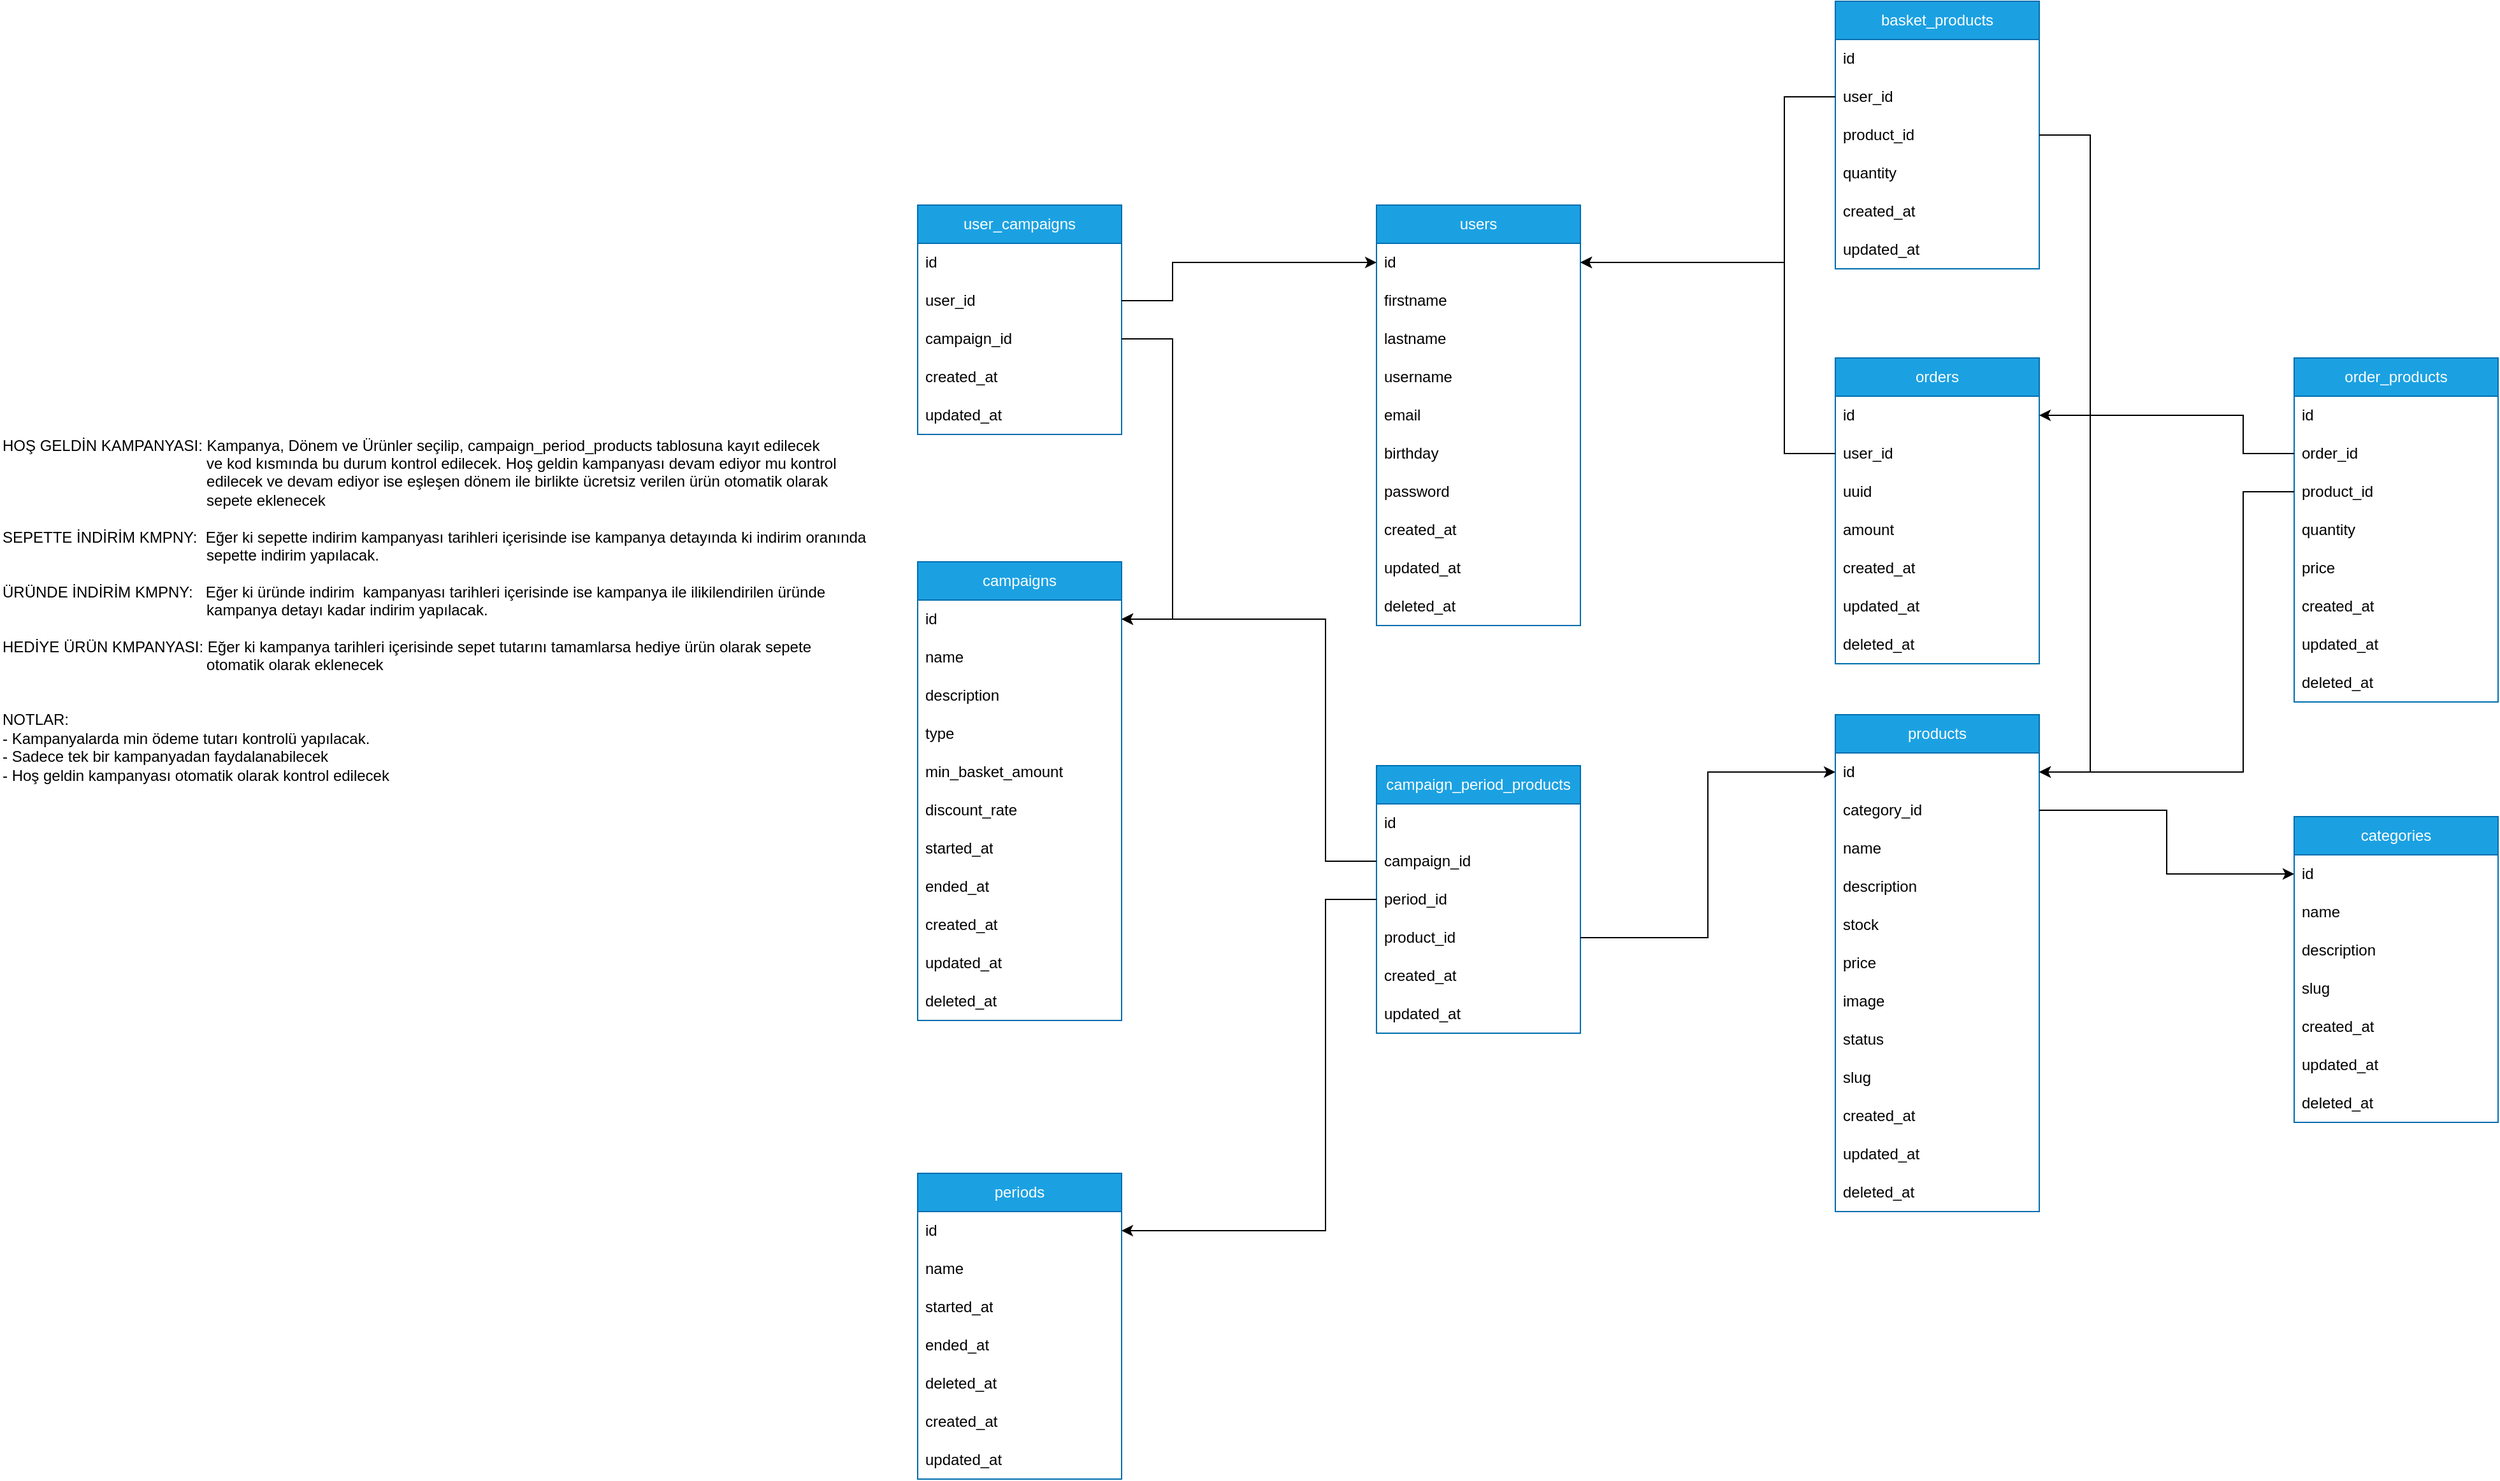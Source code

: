<mxfile version="24.5.3" type="device">
  <diagram name="Page-1" id="_GiMeknNiYBQJ2p4re4r">
    <mxGraphModel dx="2474" dy="1604" grid="1" gridSize="10" guides="1" tooltips="1" connect="1" arrows="1" fold="1" page="0" pageScale="1" pageWidth="827" pageHeight="1169" math="0" shadow="0">
      <root>
        <mxCell id="0" />
        <mxCell id="1" parent="0" />
        <mxCell id="grhJ6NHbihgc4JRqNFFG-1" value="users" style="swimlane;fontStyle=0;childLayout=stackLayout;horizontal=1;startSize=30;horizontalStack=0;resizeParent=1;resizeParentMax=0;resizeLast=0;collapsible=1;marginBottom=0;whiteSpace=wrap;html=1;fillColor=#1ba1e2;fontColor=#ffffff;strokeColor=#006EAF;" vertex="1" parent="1">
          <mxGeometry x="1000" width="160" height="330" as="geometry" />
        </mxCell>
        <mxCell id="grhJ6NHbihgc4JRqNFFG-2" value="id&lt;span style=&quot;white-space: pre;&quot;&gt;&#x9;&lt;/span&gt;" style="text;strokeColor=none;fillColor=none;align=left;verticalAlign=middle;spacingLeft=4;spacingRight=4;overflow=hidden;points=[[0,0.5],[1,0.5]];portConstraint=eastwest;rotatable=0;whiteSpace=wrap;html=1;" vertex="1" parent="grhJ6NHbihgc4JRqNFFG-1">
          <mxGeometry y="30" width="160" height="30" as="geometry" />
        </mxCell>
        <mxCell id="grhJ6NHbihgc4JRqNFFG-3" value="firstname" style="text;strokeColor=none;fillColor=none;align=left;verticalAlign=middle;spacingLeft=4;spacingRight=4;overflow=hidden;points=[[0,0.5],[1,0.5]];portConstraint=eastwest;rotatable=0;whiteSpace=wrap;html=1;" vertex="1" parent="grhJ6NHbihgc4JRqNFFG-1">
          <mxGeometry y="60" width="160" height="30" as="geometry" />
        </mxCell>
        <mxCell id="grhJ6NHbihgc4JRqNFFG-5" value="lastname" style="text;strokeColor=none;fillColor=none;align=left;verticalAlign=middle;spacingLeft=4;spacingRight=4;overflow=hidden;points=[[0,0.5],[1,0.5]];portConstraint=eastwest;rotatable=0;whiteSpace=wrap;html=1;" vertex="1" parent="grhJ6NHbihgc4JRqNFFG-1">
          <mxGeometry y="90" width="160" height="30" as="geometry" />
        </mxCell>
        <mxCell id="grhJ6NHbihgc4JRqNFFG-9" value="username" style="text;strokeColor=none;fillColor=none;align=left;verticalAlign=middle;spacingLeft=4;spacingRight=4;overflow=hidden;points=[[0,0.5],[1,0.5]];portConstraint=eastwest;rotatable=0;whiteSpace=wrap;html=1;" vertex="1" parent="grhJ6NHbihgc4JRqNFFG-1">
          <mxGeometry y="120" width="160" height="30" as="geometry" />
        </mxCell>
        <mxCell id="grhJ6NHbihgc4JRqNFFG-8" value="email" style="text;strokeColor=none;fillColor=none;align=left;verticalAlign=middle;spacingLeft=4;spacingRight=4;overflow=hidden;points=[[0,0.5],[1,0.5]];portConstraint=eastwest;rotatable=0;whiteSpace=wrap;html=1;" vertex="1" parent="grhJ6NHbihgc4JRqNFFG-1">
          <mxGeometry y="150" width="160" height="30" as="geometry" />
        </mxCell>
        <mxCell id="grhJ6NHbihgc4JRqNFFG-4" value="birthday" style="text;strokeColor=none;fillColor=none;align=left;verticalAlign=middle;spacingLeft=4;spacingRight=4;overflow=hidden;points=[[0,0.5],[1,0.5]];portConstraint=eastwest;rotatable=0;whiteSpace=wrap;html=1;" vertex="1" parent="grhJ6NHbihgc4JRqNFFG-1">
          <mxGeometry y="180" width="160" height="30" as="geometry" />
        </mxCell>
        <mxCell id="grhJ6NHbihgc4JRqNFFG-10" value="password" style="text;strokeColor=none;fillColor=none;align=left;verticalAlign=middle;spacingLeft=4;spacingRight=4;overflow=hidden;points=[[0,0.5],[1,0.5]];portConstraint=eastwest;rotatable=0;whiteSpace=wrap;html=1;" vertex="1" parent="grhJ6NHbihgc4JRqNFFG-1">
          <mxGeometry y="210" width="160" height="30" as="geometry" />
        </mxCell>
        <mxCell id="grhJ6NHbihgc4JRqNFFG-6" value="created_at" style="text;strokeColor=none;fillColor=none;align=left;verticalAlign=middle;spacingLeft=4;spacingRight=4;overflow=hidden;points=[[0,0.5],[1,0.5]];portConstraint=eastwest;rotatable=0;whiteSpace=wrap;html=1;" vertex="1" parent="grhJ6NHbihgc4JRqNFFG-1">
          <mxGeometry y="240" width="160" height="30" as="geometry" />
        </mxCell>
        <mxCell id="grhJ6NHbihgc4JRqNFFG-7" value="updated_at" style="text;strokeColor=none;fillColor=none;align=left;verticalAlign=middle;spacingLeft=4;spacingRight=4;overflow=hidden;points=[[0,0.5],[1,0.5]];portConstraint=eastwest;rotatable=0;whiteSpace=wrap;html=1;" vertex="1" parent="grhJ6NHbihgc4JRqNFFG-1">
          <mxGeometry y="270" width="160" height="30" as="geometry" />
        </mxCell>
        <mxCell id="grhJ6NHbihgc4JRqNFFG-17" value="deleted_at" style="text;strokeColor=none;fillColor=none;align=left;verticalAlign=middle;spacingLeft=4;spacingRight=4;overflow=hidden;points=[[0,0.5],[1,0.5]];portConstraint=eastwest;rotatable=0;whiteSpace=wrap;html=1;" vertex="1" parent="grhJ6NHbihgc4JRqNFFG-1">
          <mxGeometry y="300" width="160" height="30" as="geometry" />
        </mxCell>
        <mxCell id="grhJ6NHbihgc4JRqNFFG-11" value="basket_products" style="swimlane;fontStyle=0;childLayout=stackLayout;horizontal=1;startSize=30;horizontalStack=0;resizeParent=1;resizeParentMax=0;resizeLast=0;collapsible=1;marginBottom=0;whiteSpace=wrap;html=1;fillColor=#1ba1e2;fontColor=#ffffff;strokeColor=#006EAF;" vertex="1" parent="1">
          <mxGeometry x="1360" y="-160" width="160" height="210" as="geometry" />
        </mxCell>
        <mxCell id="grhJ6NHbihgc4JRqNFFG-12" value="id" style="text;strokeColor=none;fillColor=none;align=left;verticalAlign=middle;spacingLeft=4;spacingRight=4;overflow=hidden;points=[[0,0.5],[1,0.5]];portConstraint=eastwest;rotatable=0;whiteSpace=wrap;html=1;" vertex="1" parent="grhJ6NHbihgc4JRqNFFG-11">
          <mxGeometry y="30" width="160" height="30" as="geometry" />
        </mxCell>
        <mxCell id="grhJ6NHbihgc4JRqNFFG-13" value="user_id" style="text;strokeColor=none;fillColor=none;align=left;verticalAlign=middle;spacingLeft=4;spacingRight=4;overflow=hidden;points=[[0,0.5],[1,0.5]];portConstraint=eastwest;rotatable=0;whiteSpace=wrap;html=1;" vertex="1" parent="grhJ6NHbihgc4JRqNFFG-11">
          <mxGeometry y="60" width="160" height="30" as="geometry" />
        </mxCell>
        <mxCell id="grhJ6NHbihgc4JRqNFFG-14" value="product_id" style="text;strokeColor=none;fillColor=none;align=left;verticalAlign=middle;spacingLeft=4;spacingRight=4;overflow=hidden;points=[[0,0.5],[1,0.5]];portConstraint=eastwest;rotatable=0;whiteSpace=wrap;html=1;" vertex="1" parent="grhJ6NHbihgc4JRqNFFG-11">
          <mxGeometry y="90" width="160" height="30" as="geometry" />
        </mxCell>
        <mxCell id="grhJ6NHbihgc4JRqNFFG-124" value="quantity" style="text;strokeColor=none;fillColor=none;align=left;verticalAlign=middle;spacingLeft=4;spacingRight=4;overflow=hidden;points=[[0,0.5],[1,0.5]];portConstraint=eastwest;rotatable=0;whiteSpace=wrap;html=1;" vertex="1" parent="grhJ6NHbihgc4JRqNFFG-11">
          <mxGeometry y="120" width="160" height="30" as="geometry" />
        </mxCell>
        <mxCell id="grhJ6NHbihgc4JRqNFFG-15" value="created_at" style="text;strokeColor=none;fillColor=none;align=left;verticalAlign=middle;spacingLeft=4;spacingRight=4;overflow=hidden;points=[[0,0.5],[1,0.5]];portConstraint=eastwest;rotatable=0;whiteSpace=wrap;html=1;" vertex="1" parent="grhJ6NHbihgc4JRqNFFG-11">
          <mxGeometry y="150" width="160" height="30" as="geometry" />
        </mxCell>
        <mxCell id="grhJ6NHbihgc4JRqNFFG-18" value="updated_at" style="text;strokeColor=none;fillColor=none;align=left;verticalAlign=middle;spacingLeft=4;spacingRight=4;overflow=hidden;points=[[0,0.5],[1,0.5]];portConstraint=eastwest;rotatable=0;whiteSpace=wrap;html=1;" vertex="1" parent="grhJ6NHbihgc4JRqNFFG-11">
          <mxGeometry y="180" width="160" height="30" as="geometry" />
        </mxCell>
        <mxCell id="grhJ6NHbihgc4JRqNFFG-19" value="products" style="swimlane;fontStyle=0;childLayout=stackLayout;horizontal=1;startSize=30;horizontalStack=0;resizeParent=1;resizeParentMax=0;resizeLast=0;collapsible=1;marginBottom=0;whiteSpace=wrap;html=1;fillColor=#1ba1e2;fontColor=#ffffff;strokeColor=#006EAF;" vertex="1" parent="1">
          <mxGeometry x="1360" y="400" width="160" height="390" as="geometry" />
        </mxCell>
        <mxCell id="grhJ6NHbihgc4JRqNFFG-20" value="id" style="text;strokeColor=none;fillColor=none;align=left;verticalAlign=middle;spacingLeft=4;spacingRight=4;overflow=hidden;points=[[0,0.5],[1,0.5]];portConstraint=eastwest;rotatable=0;whiteSpace=wrap;html=1;" vertex="1" parent="grhJ6NHbihgc4JRqNFFG-19">
          <mxGeometry y="30" width="160" height="30" as="geometry" />
        </mxCell>
        <mxCell id="grhJ6NHbihgc4JRqNFFG-31" value="category_id" style="text;strokeColor=none;fillColor=none;align=left;verticalAlign=middle;spacingLeft=4;spacingRight=4;overflow=hidden;points=[[0,0.5],[1,0.5]];portConstraint=eastwest;rotatable=0;whiteSpace=wrap;html=1;" vertex="1" parent="grhJ6NHbihgc4JRqNFFG-19">
          <mxGeometry y="60" width="160" height="30" as="geometry" />
        </mxCell>
        <mxCell id="grhJ6NHbihgc4JRqNFFG-21" value="name" style="text;strokeColor=none;fillColor=none;align=left;verticalAlign=middle;spacingLeft=4;spacingRight=4;overflow=hidden;points=[[0,0.5],[1,0.5]];portConstraint=eastwest;rotatable=0;whiteSpace=wrap;html=1;" vertex="1" parent="grhJ6NHbihgc4JRqNFFG-19">
          <mxGeometry y="90" width="160" height="30" as="geometry" />
        </mxCell>
        <mxCell id="grhJ6NHbihgc4JRqNFFG-22" value="description" style="text;strokeColor=none;fillColor=none;align=left;verticalAlign=middle;spacingLeft=4;spacingRight=4;overflow=hidden;points=[[0,0.5],[1,0.5]];portConstraint=eastwest;rotatable=0;whiteSpace=wrap;html=1;" vertex="1" parent="grhJ6NHbihgc4JRqNFFG-19">
          <mxGeometry y="120" width="160" height="30" as="geometry" />
        </mxCell>
        <mxCell id="grhJ6NHbihgc4JRqNFFG-103" value="stock" style="text;strokeColor=none;fillColor=none;align=left;verticalAlign=middle;spacingLeft=4;spacingRight=4;overflow=hidden;points=[[0,0.5],[1,0.5]];portConstraint=eastwest;rotatable=0;whiteSpace=wrap;html=1;" vertex="1" parent="grhJ6NHbihgc4JRqNFFG-19">
          <mxGeometry y="150" width="160" height="30" as="geometry" />
        </mxCell>
        <mxCell id="grhJ6NHbihgc4JRqNFFG-23" value="price" style="text;strokeColor=none;fillColor=none;align=left;verticalAlign=middle;spacingLeft=4;spacingRight=4;overflow=hidden;points=[[0,0.5],[1,0.5]];portConstraint=eastwest;rotatable=0;whiteSpace=wrap;html=1;" vertex="1" parent="grhJ6NHbihgc4JRqNFFG-19">
          <mxGeometry y="180" width="160" height="30" as="geometry" />
        </mxCell>
        <mxCell id="grhJ6NHbihgc4JRqNFFG-104" value="image" style="text;strokeColor=none;fillColor=none;align=left;verticalAlign=middle;spacingLeft=4;spacingRight=4;overflow=hidden;points=[[0,0.5],[1,0.5]];portConstraint=eastwest;rotatable=0;whiteSpace=wrap;html=1;" vertex="1" parent="grhJ6NHbihgc4JRqNFFG-19">
          <mxGeometry y="210" width="160" height="30" as="geometry" />
        </mxCell>
        <mxCell id="grhJ6NHbihgc4JRqNFFG-105" value="status" style="text;strokeColor=none;fillColor=none;align=left;verticalAlign=middle;spacingLeft=4;spacingRight=4;overflow=hidden;points=[[0,0.5],[1,0.5]];portConstraint=eastwest;rotatable=0;whiteSpace=wrap;html=1;" vertex="1" parent="grhJ6NHbihgc4JRqNFFG-19">
          <mxGeometry y="240" width="160" height="30" as="geometry" />
        </mxCell>
        <mxCell id="grhJ6NHbihgc4JRqNFFG-47" value="slug" style="text;strokeColor=none;fillColor=none;align=left;verticalAlign=middle;spacingLeft=4;spacingRight=4;overflow=hidden;points=[[0,0.5],[1,0.5]];portConstraint=eastwest;rotatable=0;whiteSpace=wrap;html=1;" vertex="1" parent="grhJ6NHbihgc4JRqNFFG-19">
          <mxGeometry y="270" width="160" height="30" as="geometry" />
        </mxCell>
        <mxCell id="grhJ6NHbihgc4JRqNFFG-33" value="created_at" style="text;strokeColor=none;fillColor=none;align=left;verticalAlign=middle;spacingLeft=4;spacingRight=4;overflow=hidden;points=[[0,0.5],[1,0.5]];portConstraint=eastwest;rotatable=0;whiteSpace=wrap;html=1;" vertex="1" parent="grhJ6NHbihgc4JRqNFFG-19">
          <mxGeometry y="300" width="160" height="30" as="geometry" />
        </mxCell>
        <mxCell id="grhJ6NHbihgc4JRqNFFG-34" value="updated_at" style="text;strokeColor=none;fillColor=none;align=left;verticalAlign=middle;spacingLeft=4;spacingRight=4;overflow=hidden;points=[[0,0.5],[1,0.5]];portConstraint=eastwest;rotatable=0;whiteSpace=wrap;html=1;" vertex="1" parent="grhJ6NHbihgc4JRqNFFG-19">
          <mxGeometry y="330" width="160" height="30" as="geometry" />
        </mxCell>
        <mxCell id="grhJ6NHbihgc4JRqNFFG-35" value="deleted_at" style="text;strokeColor=none;fillColor=none;align=left;verticalAlign=middle;spacingLeft=4;spacingRight=4;overflow=hidden;points=[[0,0.5],[1,0.5]];portConstraint=eastwest;rotatable=0;whiteSpace=wrap;html=1;" vertex="1" parent="grhJ6NHbihgc4JRqNFFG-19">
          <mxGeometry y="360" width="160" height="30" as="geometry" />
        </mxCell>
        <mxCell id="grhJ6NHbihgc4JRqNFFG-24" value="categories" style="swimlane;fontStyle=0;childLayout=stackLayout;horizontal=1;startSize=30;horizontalStack=0;resizeParent=1;resizeParentMax=0;resizeLast=0;collapsible=1;marginBottom=0;whiteSpace=wrap;html=1;fillColor=#1ba1e2;fontColor=#ffffff;strokeColor=#006EAF;" vertex="1" parent="1">
          <mxGeometry x="1720" y="480" width="160" height="240" as="geometry" />
        </mxCell>
        <mxCell id="grhJ6NHbihgc4JRqNFFG-25" value="id" style="text;strokeColor=none;fillColor=none;align=left;verticalAlign=middle;spacingLeft=4;spacingRight=4;overflow=hidden;points=[[0,0.5],[1,0.5]];portConstraint=eastwest;rotatable=0;whiteSpace=wrap;html=1;" vertex="1" parent="grhJ6NHbihgc4JRqNFFG-24">
          <mxGeometry y="30" width="160" height="30" as="geometry" />
        </mxCell>
        <mxCell id="grhJ6NHbihgc4JRqNFFG-26" value="name" style="text;strokeColor=none;fillColor=none;align=left;verticalAlign=middle;spacingLeft=4;spacingRight=4;overflow=hidden;points=[[0,0.5],[1,0.5]];portConstraint=eastwest;rotatable=0;whiteSpace=wrap;html=1;" vertex="1" parent="grhJ6NHbihgc4JRqNFFG-24">
          <mxGeometry y="60" width="160" height="30" as="geometry" />
        </mxCell>
        <mxCell id="grhJ6NHbihgc4JRqNFFG-27" value="description" style="text;strokeColor=none;fillColor=none;align=left;verticalAlign=middle;spacingLeft=4;spacingRight=4;overflow=hidden;points=[[0,0.5],[1,0.5]];portConstraint=eastwest;rotatable=0;whiteSpace=wrap;html=1;" vertex="1" parent="grhJ6NHbihgc4JRqNFFG-24">
          <mxGeometry y="90" width="160" height="30" as="geometry" />
        </mxCell>
        <mxCell id="grhJ6NHbihgc4JRqNFFG-46" value="slug" style="text;strokeColor=none;fillColor=none;align=left;verticalAlign=middle;spacingLeft=4;spacingRight=4;overflow=hidden;points=[[0,0.5],[1,0.5]];portConstraint=eastwest;rotatable=0;whiteSpace=wrap;html=1;" vertex="1" parent="grhJ6NHbihgc4JRqNFFG-24">
          <mxGeometry y="120" width="160" height="30" as="geometry" />
        </mxCell>
        <mxCell id="grhJ6NHbihgc4JRqNFFG-28" value="created_at" style="text;strokeColor=none;fillColor=none;align=left;verticalAlign=middle;spacingLeft=4;spacingRight=4;overflow=hidden;points=[[0,0.5],[1,0.5]];portConstraint=eastwest;rotatable=0;whiteSpace=wrap;html=1;" vertex="1" parent="grhJ6NHbihgc4JRqNFFG-24">
          <mxGeometry y="150" width="160" height="30" as="geometry" />
        </mxCell>
        <mxCell id="grhJ6NHbihgc4JRqNFFG-29" value="updated_at" style="text;strokeColor=none;fillColor=none;align=left;verticalAlign=middle;spacingLeft=4;spacingRight=4;overflow=hidden;points=[[0,0.5],[1,0.5]];portConstraint=eastwest;rotatable=0;whiteSpace=wrap;html=1;" vertex="1" parent="grhJ6NHbihgc4JRqNFFG-24">
          <mxGeometry y="180" width="160" height="30" as="geometry" />
        </mxCell>
        <mxCell id="grhJ6NHbihgc4JRqNFFG-30" value="deleted_at" style="text;strokeColor=none;fillColor=none;align=left;verticalAlign=middle;spacingLeft=4;spacingRight=4;overflow=hidden;points=[[0,0.5],[1,0.5]];portConstraint=eastwest;rotatable=0;whiteSpace=wrap;html=1;" vertex="1" parent="grhJ6NHbihgc4JRqNFFG-24">
          <mxGeometry y="210" width="160" height="30" as="geometry" />
        </mxCell>
        <mxCell id="grhJ6NHbihgc4JRqNFFG-36" value="order_products" style="swimlane;fontStyle=0;childLayout=stackLayout;horizontal=1;startSize=30;horizontalStack=0;resizeParent=1;resizeParentMax=0;resizeLast=0;collapsible=1;marginBottom=0;whiteSpace=wrap;html=1;fillColor=#1ba1e2;fontColor=#ffffff;strokeColor=#006EAF;" vertex="1" parent="1">
          <mxGeometry x="1720" y="120" width="160" height="270" as="geometry" />
        </mxCell>
        <mxCell id="grhJ6NHbihgc4JRqNFFG-37" value="id" style="text;strokeColor=none;fillColor=none;align=left;verticalAlign=middle;spacingLeft=4;spacingRight=4;overflow=hidden;points=[[0,0.5],[1,0.5]];portConstraint=eastwest;rotatable=0;whiteSpace=wrap;html=1;" vertex="1" parent="grhJ6NHbihgc4JRqNFFG-36">
          <mxGeometry y="30" width="160" height="30" as="geometry" />
        </mxCell>
        <mxCell id="grhJ6NHbihgc4JRqNFFG-38" value="order_id" style="text;strokeColor=none;fillColor=none;align=left;verticalAlign=middle;spacingLeft=4;spacingRight=4;overflow=hidden;points=[[0,0.5],[1,0.5]];portConstraint=eastwest;rotatable=0;whiteSpace=wrap;html=1;" vertex="1" parent="grhJ6NHbihgc4JRqNFFG-36">
          <mxGeometry y="60" width="160" height="30" as="geometry" />
        </mxCell>
        <mxCell id="grhJ6NHbihgc4JRqNFFG-39" value="product_id" style="text;strokeColor=none;fillColor=none;align=left;verticalAlign=middle;spacingLeft=4;spacingRight=4;overflow=hidden;points=[[0,0.5],[1,0.5]];portConstraint=eastwest;rotatable=0;whiteSpace=wrap;html=1;" vertex="1" parent="grhJ6NHbihgc4JRqNFFG-36">
          <mxGeometry y="90" width="160" height="30" as="geometry" />
        </mxCell>
        <mxCell id="grhJ6NHbihgc4JRqNFFG-55" value="quantity" style="text;strokeColor=none;fillColor=none;align=left;verticalAlign=middle;spacingLeft=4;spacingRight=4;overflow=hidden;points=[[0,0.5],[1,0.5]];portConstraint=eastwest;rotatable=0;whiteSpace=wrap;html=1;" vertex="1" parent="grhJ6NHbihgc4JRqNFFG-36">
          <mxGeometry y="120" width="160" height="30" as="geometry" />
        </mxCell>
        <mxCell id="grhJ6NHbihgc4JRqNFFG-56" value="price" style="text;strokeColor=none;fillColor=none;align=left;verticalAlign=middle;spacingLeft=4;spacingRight=4;overflow=hidden;points=[[0,0.5],[1,0.5]];portConstraint=eastwest;rotatable=0;whiteSpace=wrap;html=1;" vertex="1" parent="grhJ6NHbihgc4JRqNFFG-36">
          <mxGeometry y="150" width="160" height="30" as="geometry" />
        </mxCell>
        <mxCell id="grhJ6NHbihgc4JRqNFFG-40" value="created_at" style="text;strokeColor=none;fillColor=none;align=left;verticalAlign=middle;spacingLeft=4;spacingRight=4;overflow=hidden;points=[[0,0.5],[1,0.5]];portConstraint=eastwest;rotatable=0;whiteSpace=wrap;html=1;" vertex="1" parent="grhJ6NHbihgc4JRqNFFG-36">
          <mxGeometry y="180" width="160" height="30" as="geometry" />
        </mxCell>
        <mxCell id="grhJ6NHbihgc4JRqNFFG-51" value="updated_at" style="text;strokeColor=none;fillColor=none;align=left;verticalAlign=middle;spacingLeft=4;spacingRight=4;overflow=hidden;points=[[0,0.5],[1,0.5]];portConstraint=eastwest;rotatable=0;whiteSpace=wrap;html=1;" vertex="1" parent="grhJ6NHbihgc4JRqNFFG-36">
          <mxGeometry y="210" width="160" height="30" as="geometry" />
        </mxCell>
        <mxCell id="grhJ6NHbihgc4JRqNFFG-52" value="deleted_at" style="text;strokeColor=none;fillColor=none;align=left;verticalAlign=middle;spacingLeft=4;spacingRight=4;overflow=hidden;points=[[0,0.5],[1,0.5]];portConstraint=eastwest;rotatable=0;whiteSpace=wrap;html=1;" vertex="1" parent="grhJ6NHbihgc4JRqNFFG-36">
          <mxGeometry y="240" width="160" height="30" as="geometry" />
        </mxCell>
        <mxCell id="grhJ6NHbihgc4JRqNFFG-41" value="orders" style="swimlane;fontStyle=0;childLayout=stackLayout;horizontal=1;startSize=30;horizontalStack=0;resizeParent=1;resizeParentMax=0;resizeLast=0;collapsible=1;marginBottom=0;whiteSpace=wrap;html=1;fillColor=#1ba1e2;fontColor=#ffffff;strokeColor=#006EAF;" vertex="1" parent="1">
          <mxGeometry x="1360" y="120" width="160" height="240" as="geometry" />
        </mxCell>
        <mxCell id="grhJ6NHbihgc4JRqNFFG-42" value="id" style="text;strokeColor=none;fillColor=none;align=left;verticalAlign=middle;spacingLeft=4;spacingRight=4;overflow=hidden;points=[[0,0.5],[1,0.5]];portConstraint=eastwest;rotatable=0;whiteSpace=wrap;html=1;" vertex="1" parent="grhJ6NHbihgc4JRqNFFG-41">
          <mxGeometry y="30" width="160" height="30" as="geometry" />
        </mxCell>
        <mxCell id="grhJ6NHbihgc4JRqNFFG-48" value="user_id" style="text;strokeColor=none;fillColor=none;align=left;verticalAlign=middle;spacingLeft=4;spacingRight=4;overflow=hidden;points=[[0,0.5],[1,0.5]];portConstraint=eastwest;rotatable=0;whiteSpace=wrap;html=1;" vertex="1" parent="grhJ6NHbihgc4JRqNFFG-41">
          <mxGeometry y="60" width="160" height="30" as="geometry" />
        </mxCell>
        <mxCell id="grhJ6NHbihgc4JRqNFFG-43" value="uuid" style="text;strokeColor=none;fillColor=none;align=left;verticalAlign=middle;spacingLeft=4;spacingRight=4;overflow=hidden;points=[[0,0.5],[1,0.5]];portConstraint=eastwest;rotatable=0;whiteSpace=wrap;html=1;" vertex="1" parent="grhJ6NHbihgc4JRqNFFG-41">
          <mxGeometry y="90" width="160" height="30" as="geometry" />
        </mxCell>
        <mxCell id="grhJ6NHbihgc4JRqNFFG-108" value="amount" style="text;strokeColor=none;fillColor=none;align=left;verticalAlign=middle;spacingLeft=4;spacingRight=4;overflow=hidden;points=[[0,0.5],[1,0.5]];portConstraint=eastwest;rotatable=0;whiteSpace=wrap;html=1;" vertex="1" parent="grhJ6NHbihgc4JRqNFFG-41">
          <mxGeometry y="120" width="160" height="30" as="geometry" />
        </mxCell>
        <mxCell id="grhJ6NHbihgc4JRqNFFG-44" value="created_at" style="text;strokeColor=none;fillColor=none;align=left;verticalAlign=middle;spacingLeft=4;spacingRight=4;overflow=hidden;points=[[0,0.5],[1,0.5]];portConstraint=eastwest;rotatable=0;whiteSpace=wrap;html=1;" vertex="1" parent="grhJ6NHbihgc4JRqNFFG-41">
          <mxGeometry y="150" width="160" height="30" as="geometry" />
        </mxCell>
        <mxCell id="grhJ6NHbihgc4JRqNFFG-45" value="updated_at" style="text;strokeColor=none;fillColor=none;align=left;verticalAlign=middle;spacingLeft=4;spacingRight=4;overflow=hidden;points=[[0,0.5],[1,0.5]];portConstraint=eastwest;rotatable=0;whiteSpace=wrap;html=1;" vertex="1" parent="grhJ6NHbihgc4JRqNFFG-41">
          <mxGeometry y="180" width="160" height="30" as="geometry" />
        </mxCell>
        <mxCell id="grhJ6NHbihgc4JRqNFFG-123" value="deleted_at" style="text;strokeColor=none;fillColor=none;align=left;verticalAlign=middle;spacingLeft=4;spacingRight=4;overflow=hidden;points=[[0,0.5],[1,0.5]];portConstraint=eastwest;rotatable=0;whiteSpace=wrap;html=1;" vertex="1" parent="grhJ6NHbihgc4JRqNFFG-41">
          <mxGeometry y="210" width="160" height="30" as="geometry" />
        </mxCell>
        <mxCell id="grhJ6NHbihgc4JRqNFFG-57" value="campaigns" style="swimlane;fontStyle=0;childLayout=stackLayout;horizontal=1;startSize=30;horizontalStack=0;resizeParent=1;resizeParentMax=0;resizeLast=0;collapsible=1;marginBottom=0;whiteSpace=wrap;html=1;fillColor=#1ba1e2;fontColor=#ffffff;strokeColor=#006EAF;" vertex="1" parent="1">
          <mxGeometry x="640" y="280" width="160" height="360" as="geometry" />
        </mxCell>
        <mxCell id="grhJ6NHbihgc4JRqNFFG-58" value="id" style="text;strokeColor=none;fillColor=none;align=left;verticalAlign=middle;spacingLeft=4;spacingRight=4;overflow=hidden;points=[[0,0.5],[1,0.5]];portConstraint=eastwest;rotatable=0;whiteSpace=wrap;html=1;" vertex="1" parent="grhJ6NHbihgc4JRqNFFG-57">
          <mxGeometry y="30" width="160" height="30" as="geometry" />
        </mxCell>
        <mxCell id="grhJ6NHbihgc4JRqNFFG-59" value="name" style="text;strokeColor=none;fillColor=none;align=left;verticalAlign=middle;spacingLeft=4;spacingRight=4;overflow=hidden;points=[[0,0.5],[1,0.5]];portConstraint=eastwest;rotatable=0;whiteSpace=wrap;html=1;" vertex="1" parent="grhJ6NHbihgc4JRqNFFG-57">
          <mxGeometry y="60" width="160" height="30" as="geometry" />
        </mxCell>
        <mxCell id="grhJ6NHbihgc4JRqNFFG-100" value="description" style="text;strokeColor=none;fillColor=none;align=left;verticalAlign=middle;spacingLeft=4;spacingRight=4;overflow=hidden;points=[[0,0.5],[1,0.5]];portConstraint=eastwest;rotatable=0;whiteSpace=wrap;html=1;" vertex="1" parent="grhJ6NHbihgc4JRqNFFG-57">
          <mxGeometry y="90" width="160" height="30" as="geometry" />
        </mxCell>
        <mxCell id="grhJ6NHbihgc4JRqNFFG-60" value="type" style="text;strokeColor=none;fillColor=none;align=left;verticalAlign=middle;spacingLeft=4;spacingRight=4;overflow=hidden;points=[[0,0.5],[1,0.5]];portConstraint=eastwest;rotatable=0;whiteSpace=wrap;html=1;" vertex="1" parent="grhJ6NHbihgc4JRqNFFG-57">
          <mxGeometry y="120" width="160" height="30" as="geometry" />
        </mxCell>
        <mxCell id="grhJ6NHbihgc4JRqNFFG-101" value="min_basket_amount" style="text;strokeColor=none;fillColor=none;align=left;verticalAlign=middle;spacingLeft=4;spacingRight=4;overflow=hidden;points=[[0,0.5],[1,0.5]];portConstraint=eastwest;rotatable=0;whiteSpace=wrap;html=1;" vertex="1" parent="grhJ6NHbihgc4JRqNFFG-57">
          <mxGeometry y="150" width="160" height="30" as="geometry" />
        </mxCell>
        <mxCell id="grhJ6NHbihgc4JRqNFFG-102" value="discount_rate" style="text;strokeColor=none;fillColor=none;align=left;verticalAlign=middle;spacingLeft=4;spacingRight=4;overflow=hidden;points=[[0,0.5],[1,0.5]];portConstraint=eastwest;rotatable=0;whiteSpace=wrap;html=1;" vertex="1" parent="grhJ6NHbihgc4JRqNFFG-57">
          <mxGeometry y="180" width="160" height="30" as="geometry" />
        </mxCell>
        <mxCell id="grhJ6NHbihgc4JRqNFFG-96" value="started_at" style="text;strokeColor=none;fillColor=none;align=left;verticalAlign=middle;spacingLeft=4;spacingRight=4;overflow=hidden;points=[[0,0.5],[1,0.5]];portConstraint=eastwest;rotatable=0;whiteSpace=wrap;html=1;" vertex="1" parent="grhJ6NHbihgc4JRqNFFG-57">
          <mxGeometry y="210" width="160" height="30" as="geometry" />
        </mxCell>
        <mxCell id="grhJ6NHbihgc4JRqNFFG-97" value="ended_at" style="text;strokeColor=none;fillColor=none;align=left;verticalAlign=middle;spacingLeft=4;spacingRight=4;overflow=hidden;points=[[0,0.5],[1,0.5]];portConstraint=eastwest;rotatable=0;whiteSpace=wrap;html=1;" vertex="1" parent="grhJ6NHbihgc4JRqNFFG-57">
          <mxGeometry y="240" width="160" height="30" as="geometry" />
        </mxCell>
        <mxCell id="grhJ6NHbihgc4JRqNFFG-61" value="created_at" style="text;strokeColor=none;fillColor=none;align=left;verticalAlign=middle;spacingLeft=4;spacingRight=4;overflow=hidden;points=[[0,0.5],[1,0.5]];portConstraint=eastwest;rotatable=0;whiteSpace=wrap;html=1;" vertex="1" parent="grhJ6NHbihgc4JRqNFFG-57">
          <mxGeometry y="270" width="160" height="30" as="geometry" />
        </mxCell>
        <mxCell id="grhJ6NHbihgc4JRqNFFG-92" value="updated_at" style="text;strokeColor=none;fillColor=none;align=left;verticalAlign=middle;spacingLeft=4;spacingRight=4;overflow=hidden;points=[[0,0.5],[1,0.5]];portConstraint=eastwest;rotatable=0;whiteSpace=wrap;html=1;" vertex="1" parent="grhJ6NHbihgc4JRqNFFG-57">
          <mxGeometry y="300" width="160" height="30" as="geometry" />
        </mxCell>
        <mxCell id="grhJ6NHbihgc4JRqNFFG-93" value="deleted_at" style="text;strokeColor=none;fillColor=none;align=left;verticalAlign=middle;spacingLeft=4;spacingRight=4;overflow=hidden;points=[[0,0.5],[1,0.5]];portConstraint=eastwest;rotatable=0;whiteSpace=wrap;html=1;" vertex="1" parent="grhJ6NHbihgc4JRqNFFG-57">
          <mxGeometry y="330" width="160" height="30" as="geometry" />
        </mxCell>
        <mxCell id="grhJ6NHbihgc4JRqNFFG-63" value="periods" style="swimlane;fontStyle=0;childLayout=stackLayout;horizontal=1;startSize=30;horizontalStack=0;resizeParent=1;resizeParentMax=0;resizeLast=0;collapsible=1;marginBottom=0;whiteSpace=wrap;html=1;fillColor=#1ba1e2;fontColor=#ffffff;strokeColor=#006EAF;" vertex="1" parent="1">
          <mxGeometry x="640" y="760" width="160" height="240" as="geometry" />
        </mxCell>
        <mxCell id="grhJ6NHbihgc4JRqNFFG-64" value="id" style="text;strokeColor=none;fillColor=none;align=left;verticalAlign=middle;spacingLeft=4;spacingRight=4;overflow=hidden;points=[[0,0.5],[1,0.5]];portConstraint=eastwest;rotatable=0;whiteSpace=wrap;html=1;" vertex="1" parent="grhJ6NHbihgc4JRqNFFG-63">
          <mxGeometry y="30" width="160" height="30" as="geometry" />
        </mxCell>
        <mxCell id="grhJ6NHbihgc4JRqNFFG-65" value="name" style="text;strokeColor=none;fillColor=none;align=left;verticalAlign=middle;spacingLeft=4;spacingRight=4;overflow=hidden;points=[[0,0.5],[1,0.5]];portConstraint=eastwest;rotatable=0;whiteSpace=wrap;html=1;" vertex="1" parent="grhJ6NHbihgc4JRqNFFG-63">
          <mxGeometry y="60" width="160" height="30" as="geometry" />
        </mxCell>
        <mxCell id="grhJ6NHbihgc4JRqNFFG-66" value="started_at" style="text;strokeColor=none;fillColor=none;align=left;verticalAlign=middle;spacingLeft=4;spacingRight=4;overflow=hidden;points=[[0,0.5],[1,0.5]];portConstraint=eastwest;rotatable=0;whiteSpace=wrap;html=1;" vertex="1" parent="grhJ6NHbihgc4JRqNFFG-63">
          <mxGeometry y="90" width="160" height="30" as="geometry" />
        </mxCell>
        <mxCell id="grhJ6NHbihgc4JRqNFFG-67" value="ended_at" style="text;strokeColor=none;fillColor=none;align=left;verticalAlign=middle;spacingLeft=4;spacingRight=4;overflow=hidden;points=[[0,0.5],[1,0.5]];portConstraint=eastwest;rotatable=0;whiteSpace=wrap;html=1;" vertex="1" parent="grhJ6NHbihgc4JRqNFFG-63">
          <mxGeometry y="120" width="160" height="30" as="geometry" />
        </mxCell>
        <mxCell id="grhJ6NHbihgc4JRqNFFG-70" value="deleted_at" style="text;strokeColor=none;fillColor=none;align=left;verticalAlign=middle;spacingLeft=4;spacingRight=4;overflow=hidden;points=[[0,0.5],[1,0.5]];portConstraint=eastwest;rotatable=0;whiteSpace=wrap;html=1;" vertex="1" parent="grhJ6NHbihgc4JRqNFFG-63">
          <mxGeometry y="150" width="160" height="30" as="geometry" />
        </mxCell>
        <mxCell id="grhJ6NHbihgc4JRqNFFG-68" value="created_at" style="text;strokeColor=none;fillColor=none;align=left;verticalAlign=middle;spacingLeft=4;spacingRight=4;overflow=hidden;points=[[0,0.5],[1,0.5]];portConstraint=eastwest;rotatable=0;whiteSpace=wrap;html=1;" vertex="1" parent="grhJ6NHbihgc4JRqNFFG-63">
          <mxGeometry y="180" width="160" height="30" as="geometry" />
        </mxCell>
        <mxCell id="grhJ6NHbihgc4JRqNFFG-69" value="updated_at" style="text;strokeColor=none;fillColor=none;align=left;verticalAlign=middle;spacingLeft=4;spacingRight=4;overflow=hidden;points=[[0,0.5],[1,0.5]];portConstraint=eastwest;rotatable=0;whiteSpace=wrap;html=1;" vertex="1" parent="grhJ6NHbihgc4JRqNFFG-63">
          <mxGeometry y="210" width="160" height="30" as="geometry" />
        </mxCell>
        <mxCell id="grhJ6NHbihgc4JRqNFFG-71" value="campaign_period_products" style="swimlane;fontStyle=0;childLayout=stackLayout;horizontal=1;startSize=30;horizontalStack=0;resizeParent=1;resizeParentMax=0;resizeLast=0;collapsible=1;marginBottom=0;whiteSpace=wrap;html=1;fillColor=#1ba1e2;fontColor=#ffffff;strokeColor=#006EAF;" vertex="1" parent="1">
          <mxGeometry x="1000" y="440" width="160" height="210" as="geometry" />
        </mxCell>
        <mxCell id="grhJ6NHbihgc4JRqNFFG-72" value="id" style="text;strokeColor=none;fillColor=none;align=left;verticalAlign=middle;spacingLeft=4;spacingRight=4;overflow=hidden;points=[[0,0.5],[1,0.5]];portConstraint=eastwest;rotatable=0;whiteSpace=wrap;html=1;" vertex="1" parent="grhJ6NHbihgc4JRqNFFG-71">
          <mxGeometry y="30" width="160" height="30" as="geometry" />
        </mxCell>
        <mxCell id="grhJ6NHbihgc4JRqNFFG-73" value="campaign_id" style="text;strokeColor=none;fillColor=none;align=left;verticalAlign=middle;spacingLeft=4;spacingRight=4;overflow=hidden;points=[[0,0.5],[1,0.5]];portConstraint=eastwest;rotatable=0;whiteSpace=wrap;html=1;" vertex="1" parent="grhJ6NHbihgc4JRqNFFG-71">
          <mxGeometry y="60" width="160" height="30" as="geometry" />
        </mxCell>
        <mxCell id="grhJ6NHbihgc4JRqNFFG-74" value="period_id" style="text;strokeColor=none;fillColor=none;align=left;verticalAlign=middle;spacingLeft=4;spacingRight=4;overflow=hidden;points=[[0,0.5],[1,0.5]];portConstraint=eastwest;rotatable=0;whiteSpace=wrap;html=1;" vertex="1" parent="grhJ6NHbihgc4JRqNFFG-71">
          <mxGeometry y="90" width="160" height="30" as="geometry" />
        </mxCell>
        <mxCell id="grhJ6NHbihgc4JRqNFFG-75" value="product_id" style="text;strokeColor=none;fillColor=none;align=left;verticalAlign=middle;spacingLeft=4;spacingRight=4;overflow=hidden;points=[[0,0.5],[1,0.5]];portConstraint=eastwest;rotatable=0;whiteSpace=wrap;html=1;" vertex="1" parent="grhJ6NHbihgc4JRqNFFG-71">
          <mxGeometry y="120" width="160" height="30" as="geometry" />
        </mxCell>
        <mxCell id="grhJ6NHbihgc4JRqNFFG-76" value="created_at" style="text;strokeColor=none;fillColor=none;align=left;verticalAlign=middle;spacingLeft=4;spacingRight=4;overflow=hidden;points=[[0,0.5],[1,0.5]];portConstraint=eastwest;rotatable=0;whiteSpace=wrap;html=1;" vertex="1" parent="grhJ6NHbihgc4JRqNFFG-71">
          <mxGeometry y="150" width="160" height="30" as="geometry" />
        </mxCell>
        <mxCell id="grhJ6NHbihgc4JRqNFFG-77" value="updated_at" style="text;strokeColor=none;fillColor=none;align=left;verticalAlign=middle;spacingLeft=4;spacingRight=4;overflow=hidden;points=[[0,0.5],[1,0.5]];portConstraint=eastwest;rotatable=0;whiteSpace=wrap;html=1;" vertex="1" parent="grhJ6NHbihgc4JRqNFFG-71">
          <mxGeometry y="180" width="160" height="30" as="geometry" />
        </mxCell>
        <mxCell id="grhJ6NHbihgc4JRqNFFG-82" value="user_campaigns" style="swimlane;fontStyle=0;childLayout=stackLayout;horizontal=1;startSize=30;horizontalStack=0;resizeParent=1;resizeParentMax=0;resizeLast=0;collapsible=1;marginBottom=0;whiteSpace=wrap;html=1;fillColor=#1ba1e2;fontColor=#ffffff;strokeColor=#006EAF;" vertex="1" parent="1">
          <mxGeometry x="640" width="160" height="180" as="geometry" />
        </mxCell>
        <mxCell id="grhJ6NHbihgc4JRqNFFG-83" value="id" style="text;strokeColor=none;fillColor=none;align=left;verticalAlign=middle;spacingLeft=4;spacingRight=4;overflow=hidden;points=[[0,0.5],[1,0.5]];portConstraint=eastwest;rotatable=0;whiteSpace=wrap;html=1;" vertex="1" parent="grhJ6NHbihgc4JRqNFFG-82">
          <mxGeometry y="30" width="160" height="30" as="geometry" />
        </mxCell>
        <mxCell id="grhJ6NHbihgc4JRqNFFG-84" value="user_id" style="text;strokeColor=none;fillColor=none;align=left;verticalAlign=middle;spacingLeft=4;spacingRight=4;overflow=hidden;points=[[0,0.5],[1,0.5]];portConstraint=eastwest;rotatable=0;whiteSpace=wrap;html=1;" vertex="1" parent="grhJ6NHbihgc4JRqNFFG-82">
          <mxGeometry y="60" width="160" height="30" as="geometry" />
        </mxCell>
        <mxCell id="grhJ6NHbihgc4JRqNFFG-85" value="campaign_id" style="text;strokeColor=none;fillColor=none;align=left;verticalAlign=middle;spacingLeft=4;spacingRight=4;overflow=hidden;points=[[0,0.5],[1,0.5]];portConstraint=eastwest;rotatable=0;whiteSpace=wrap;html=1;" vertex="1" parent="grhJ6NHbihgc4JRqNFFG-82">
          <mxGeometry y="90" width="160" height="30" as="geometry" />
        </mxCell>
        <mxCell id="grhJ6NHbihgc4JRqNFFG-86" value="created_at" style="text;strokeColor=none;fillColor=none;align=left;verticalAlign=middle;spacingLeft=4;spacingRight=4;overflow=hidden;points=[[0,0.5],[1,0.5]];portConstraint=eastwest;rotatable=0;whiteSpace=wrap;html=1;" vertex="1" parent="grhJ6NHbihgc4JRqNFFG-82">
          <mxGeometry y="120" width="160" height="30" as="geometry" />
        </mxCell>
        <mxCell id="grhJ6NHbihgc4JRqNFFG-87" value="updated_at" style="text;strokeColor=none;fillColor=none;align=left;verticalAlign=middle;spacingLeft=4;spacingRight=4;overflow=hidden;points=[[0,0.5],[1,0.5]];portConstraint=eastwest;rotatable=0;whiteSpace=wrap;html=1;" vertex="1" parent="grhJ6NHbihgc4JRqNFFG-82">
          <mxGeometry y="150" width="160" height="30" as="geometry" />
        </mxCell>
        <mxCell id="grhJ6NHbihgc4JRqNFFG-109" style="edgeStyle=orthogonalEdgeStyle;rounded=0;orthogonalLoop=1;jettySize=auto;html=1;exitX=0;exitY=0.5;exitDx=0;exitDy=0;" edge="1" parent="1" source="grhJ6NHbihgc4JRqNFFG-74" target="grhJ6NHbihgc4JRqNFFG-64">
          <mxGeometry relative="1" as="geometry">
            <Array as="points">
              <mxPoint x="960" y="545" />
              <mxPoint x="960" y="805" />
            </Array>
          </mxGeometry>
        </mxCell>
        <mxCell id="grhJ6NHbihgc4JRqNFFG-110" style="edgeStyle=orthogonalEdgeStyle;rounded=0;orthogonalLoop=1;jettySize=auto;html=1;exitX=1;exitY=0.5;exitDx=0;exitDy=0;" edge="1" parent="1" source="grhJ6NHbihgc4JRqNFFG-85" target="grhJ6NHbihgc4JRqNFFG-58">
          <mxGeometry relative="1" as="geometry">
            <Array as="points">
              <mxPoint x="840" y="105" />
              <mxPoint x="840" y="325" />
            </Array>
          </mxGeometry>
        </mxCell>
        <mxCell id="grhJ6NHbihgc4JRqNFFG-111" style="edgeStyle=orthogonalEdgeStyle;rounded=0;orthogonalLoop=1;jettySize=auto;html=1;exitX=0;exitY=0.5;exitDx=0;exitDy=0;" edge="1" parent="1" source="grhJ6NHbihgc4JRqNFFG-73" target="grhJ6NHbihgc4JRqNFFG-58">
          <mxGeometry relative="1" as="geometry">
            <Array as="points">
              <mxPoint x="960" y="515" />
              <mxPoint x="960" y="325" />
            </Array>
          </mxGeometry>
        </mxCell>
        <mxCell id="grhJ6NHbihgc4JRqNFFG-112" style="edgeStyle=orthogonalEdgeStyle;rounded=0;orthogonalLoop=1;jettySize=auto;html=1;exitX=1;exitY=0.5;exitDx=0;exitDy=0;" edge="1" parent="1" source="grhJ6NHbihgc4JRqNFFG-84" target="grhJ6NHbihgc4JRqNFFG-2">
          <mxGeometry relative="1" as="geometry">
            <Array as="points">
              <mxPoint x="840" y="75" />
              <mxPoint x="840" y="45" />
            </Array>
          </mxGeometry>
        </mxCell>
        <mxCell id="grhJ6NHbihgc4JRqNFFG-113" style="edgeStyle=orthogonalEdgeStyle;rounded=0;orthogonalLoop=1;jettySize=auto;html=1;exitX=1;exitY=0.5;exitDx=0;exitDy=0;" edge="1" parent="1" source="grhJ6NHbihgc4JRqNFFG-75" target="grhJ6NHbihgc4JRqNFFG-20">
          <mxGeometry relative="1" as="geometry" />
        </mxCell>
        <mxCell id="grhJ6NHbihgc4JRqNFFG-117" style="edgeStyle=orthogonalEdgeStyle;rounded=0;orthogonalLoop=1;jettySize=auto;html=1;exitX=0;exitY=0.5;exitDx=0;exitDy=0;" edge="1" parent="1" source="grhJ6NHbihgc4JRqNFFG-48" target="grhJ6NHbihgc4JRqNFFG-2">
          <mxGeometry relative="1" as="geometry">
            <Array as="points">
              <mxPoint x="1320" y="195" />
              <mxPoint x="1320" y="45" />
            </Array>
          </mxGeometry>
        </mxCell>
        <mxCell id="grhJ6NHbihgc4JRqNFFG-118" style="edgeStyle=orthogonalEdgeStyle;rounded=0;orthogonalLoop=1;jettySize=auto;html=1;exitX=0;exitY=0.5;exitDx=0;exitDy=0;" edge="1" parent="1" source="grhJ6NHbihgc4JRqNFFG-13" target="grhJ6NHbihgc4JRqNFFG-2">
          <mxGeometry relative="1" as="geometry">
            <Array as="points">
              <mxPoint x="1320" y="-85" />
              <mxPoint x="1320" y="45" />
            </Array>
          </mxGeometry>
        </mxCell>
        <mxCell id="grhJ6NHbihgc4JRqNFFG-119" style="edgeStyle=orthogonalEdgeStyle;rounded=0;orthogonalLoop=1;jettySize=auto;html=1;exitX=1;exitY=0.5;exitDx=0;exitDy=0;" edge="1" parent="1" source="grhJ6NHbihgc4JRqNFFG-14" target="grhJ6NHbihgc4JRqNFFG-20">
          <mxGeometry relative="1" as="geometry">
            <Array as="points">
              <mxPoint x="1560" y="-55" />
              <mxPoint x="1560" y="445" />
            </Array>
          </mxGeometry>
        </mxCell>
        <mxCell id="grhJ6NHbihgc4JRqNFFG-120" style="edgeStyle=orthogonalEdgeStyle;rounded=0;orthogonalLoop=1;jettySize=auto;html=1;exitX=0;exitY=0.5;exitDx=0;exitDy=0;" edge="1" parent="1" source="grhJ6NHbihgc4JRqNFFG-38" target="grhJ6NHbihgc4JRqNFFG-42">
          <mxGeometry relative="1" as="geometry">
            <Array as="points">
              <mxPoint x="1680" y="195" />
              <mxPoint x="1680" y="165" />
            </Array>
          </mxGeometry>
        </mxCell>
        <mxCell id="grhJ6NHbihgc4JRqNFFG-121" style="edgeStyle=orthogonalEdgeStyle;rounded=0;orthogonalLoop=1;jettySize=auto;html=1;exitX=0;exitY=0.5;exitDx=0;exitDy=0;" edge="1" parent="1" source="grhJ6NHbihgc4JRqNFFG-39" target="grhJ6NHbihgc4JRqNFFG-20">
          <mxGeometry relative="1" as="geometry">
            <Array as="points">
              <mxPoint x="1680" y="225" />
              <mxPoint x="1680" y="445" />
            </Array>
          </mxGeometry>
        </mxCell>
        <mxCell id="grhJ6NHbihgc4JRqNFFG-122" style="edgeStyle=orthogonalEdgeStyle;rounded=0;orthogonalLoop=1;jettySize=auto;html=1;exitX=1;exitY=0.5;exitDx=0;exitDy=0;" edge="1" parent="1" source="grhJ6NHbihgc4JRqNFFG-31" target="grhJ6NHbihgc4JRqNFFG-25">
          <mxGeometry relative="1" as="geometry" />
        </mxCell>
        <mxCell id="grhJ6NHbihgc4JRqNFFG-125" value="HOŞ GELDİN KAMPANYASI: Kampanya, Dönem ve Ürünler seçilip,&amp;nbsp;&lt;span style=&quot;text-wrap: wrap;&quot;&gt;campaign_period_products tablosuna kayıt edilecek&lt;/span&gt;&amp;nbsp;&lt;div&gt;&lt;span style=&quot;white-space: pre;&quot;&gt;&#x9;&lt;/span&gt;&lt;span style=&quot;white-space: pre;&quot;&gt;&#x9;&lt;/span&gt;&lt;span style=&quot;white-space: pre;&quot;&gt;&#x9;&lt;/span&gt;&lt;span style=&quot;white-space: pre;&quot;&gt;&#x9;&lt;/span&gt;&lt;span style=&quot;white-space: pre;&quot;&gt;&#x9;&lt;/span&gt;&lt;span style=&quot;white-space: pre;&quot;&gt;&#x9;&lt;/span&gt;ve kod kısmında bu durum kontrol edilecek. Hoş geldin kampanyası devam ediyor mu kontrol&amp;nbsp;&lt;/div&gt;&lt;div&gt;&lt;span style=&quot;white-space: pre;&quot;&gt;&#x9;&lt;/span&gt;&lt;span style=&quot;white-space: pre;&quot;&gt;&#x9;&lt;/span&gt;&lt;span style=&quot;white-space: pre;&quot;&gt;&#x9;&lt;/span&gt;&lt;span style=&quot;white-space: pre;&quot;&gt;&#x9;&lt;/span&gt;&lt;span style=&quot;white-space: pre;&quot;&gt;&#x9;&lt;/span&gt;&lt;span style=&quot;white-space: pre;&quot;&gt;&#x9;&lt;/span&gt;edilecek ve devam ediyor ise eşleşen dönem ile birlikte ücretsiz verilen ürün otomatik olarak&amp;nbsp;&lt;/div&gt;&lt;div&gt;&lt;span style=&quot;white-space: pre;&quot;&gt;&#x9;&lt;/span&gt;&lt;span style=&quot;white-space: pre;&quot;&gt;&#x9;&lt;/span&gt;&lt;span style=&quot;white-space: pre;&quot;&gt;&#x9;&lt;/span&gt;&lt;span style=&quot;white-space: pre;&quot;&gt;&#x9;&lt;/span&gt;&lt;span style=&quot;white-space: pre;&quot;&gt;&#x9;&lt;/span&gt;&lt;span style=&quot;white-space: pre;&quot;&gt;&#x9;&lt;/span&gt;sepete eklenecek&lt;div&gt;&lt;div&gt;&lt;br&gt;&lt;/div&gt;&lt;div&gt;SEPETTE İNDİRİM KMPNY:&amp;nbsp; Eğer ki sepette indirim kampanyası tarihleri içerisinde ise kampanya detayında ki indirim oranında&amp;nbsp;&lt;/div&gt;&lt;/div&gt;&lt;/div&gt;&lt;div&gt;&lt;span style=&quot;white-space: pre;&quot;&gt;&#x9;&lt;/span&gt;&lt;span style=&quot;white-space: pre;&quot;&gt;&#x9;&lt;/span&gt;&lt;span style=&quot;white-space: pre;&quot;&gt;&#x9;&lt;/span&gt;&lt;span style=&quot;white-space: pre;&quot;&gt;&#x9;&lt;/span&gt;&lt;span style=&quot;white-space: pre;&quot;&gt;&#x9;&lt;/span&gt;&lt;span style=&quot;white-space: pre;&quot;&gt;&#x9;&lt;/span&gt;sepette indirim yapılacak.&lt;br&gt;&lt;/div&gt;&lt;div&gt;&lt;br&gt;&lt;/div&gt;&lt;div&gt;ÜRÜNDE İNDİRİM KMPNY:&amp;nbsp; &amp;nbsp;Eğer ki üründe indirim&amp;nbsp; kampanyası tarihleri içerisinde ise kampanya ile ilikilendirilen üründe&amp;nbsp;&lt;/div&gt;&lt;div&gt;&lt;span style=&quot;white-space: pre;&quot;&gt;&#x9;&lt;/span&gt;&lt;span style=&quot;white-space: pre;&quot;&gt;&#x9;&lt;/span&gt;&lt;span style=&quot;white-space: pre;&quot;&gt;&#x9;&lt;/span&gt;&lt;span style=&quot;white-space: pre;&quot;&gt;&#x9;&lt;/span&gt;&lt;span style=&quot;white-space: pre;&quot;&gt;&#x9;&lt;/span&gt;&lt;span style=&quot;white-space: pre;&quot;&gt;&#x9;&lt;/span&gt;kampanya detayı kadar indirim yapılacak.&lt;/div&gt;&lt;div&gt;&lt;br&gt;&lt;/div&gt;&lt;div&gt;HEDİYE ÜRÜN KMPANYASI: Eğer ki kampanya tarihleri içerisinde sepet tutarını tamamlarsa hediye ürün olarak sepete&amp;nbsp;&lt;/div&gt;&lt;div&gt;&lt;span style=&quot;white-space: pre;&quot;&gt;&#x9;&lt;/span&gt;&lt;span style=&quot;white-space: pre;&quot;&gt;&#x9;&lt;/span&gt;&lt;span style=&quot;white-space: pre;&quot;&gt;&#x9;&lt;/span&gt;&lt;span style=&quot;white-space: pre;&quot;&gt;&#x9;&lt;/span&gt;&lt;span style=&quot;white-space: pre;&quot;&gt;&#x9;&lt;/span&gt;&lt;span style=&quot;white-space: pre;&quot;&gt;&#x9;&lt;/span&gt;otomatik olarak eklenecek&lt;/div&gt;&lt;div&gt;&lt;br&gt;&lt;/div&gt;&lt;div&gt;&lt;br&gt;&lt;/div&gt;&lt;div&gt;NOTLAR:&lt;/div&gt;&lt;div&gt;- Kampanyalarda min ödeme tutarı kontrolü yapılacak.&lt;/div&gt;&lt;div&gt;- Sadece tek bir kampanyadan faydalanabilecek&lt;/div&gt;&lt;div&gt;- Hoş geldin kampanyası otomatik olarak kontrol edilecek&lt;/div&gt;&lt;div&gt;&lt;br&gt;&lt;/div&gt;" style="text;html=1;align=left;verticalAlign=middle;resizable=0;points=[];autosize=1;strokeColor=none;fillColor=none;" vertex="1" parent="1">
          <mxGeometry x="-80" y="175" width="700" height="300" as="geometry" />
        </mxCell>
      </root>
    </mxGraphModel>
  </diagram>
</mxfile>
